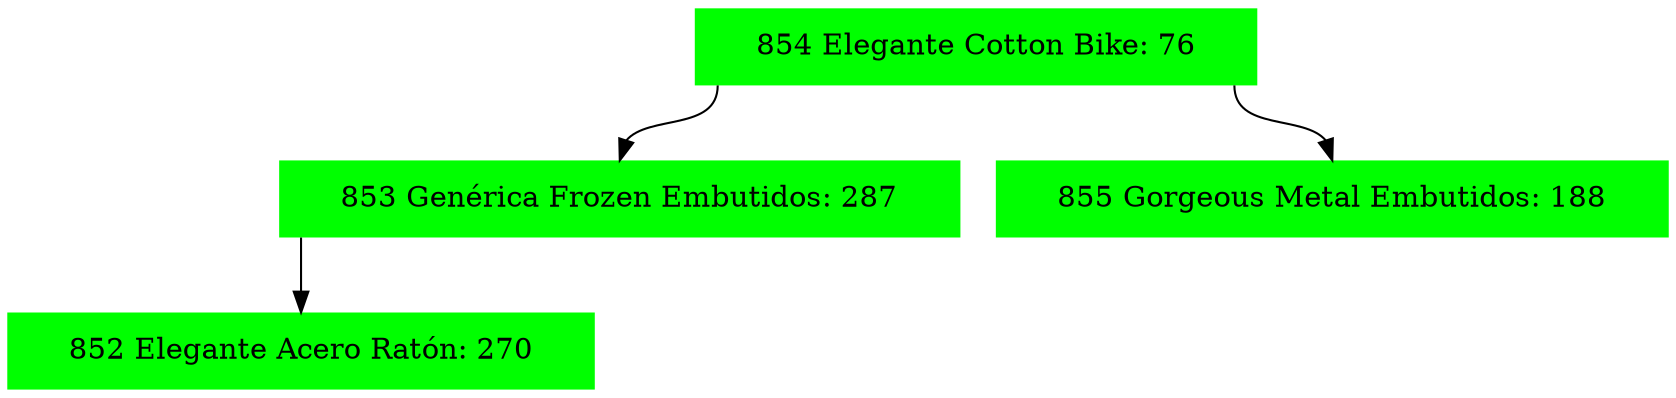 digraph G{
node[shape="record"];
node0xc0001525b0[label="<f0>|<f1>854  Elegante Cotton Bike: 76|<f2>",color=green,style =filled];
node0xc000152620[label="<f0>|<f1>853 Genérica Frozen Embutidos: 287|<f2>",color=green,style =filled];
node0xc0001525b0:f0->node0xc000152620:f1
node0xc000152690[label="<f0>|<f1>852 Elegante Acero Ratón: 270|<f2>",color=green,style =filled];
node0xc000152620:f0->node0xc000152690:f1
node0xc000152540[label="<f0>|<f1>855 Gorgeous Metal Embutidos: 188|<f2>",color=green,style =filled];
node0xc0001525b0:f2->node0xc000152540:f1
}
